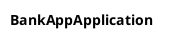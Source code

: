 @startuml(id=modules-org.springframework.modulith.docs.Documenter$DiagramOptions@355c2b72)
title BankAppApplication

skinparam {
  shadowing false
  arrowColor #707070
  actorBorderColor #707070
  componentBorderColor #707070
  rectangleBorderColor #707070
  noteBackgroundColor #ffffff
  noteBorderColor #707070
  defaultTextAlignment center
  wrapWidth 200
  maxMessageSize 100
  componentStyle uml1
}
@enduml